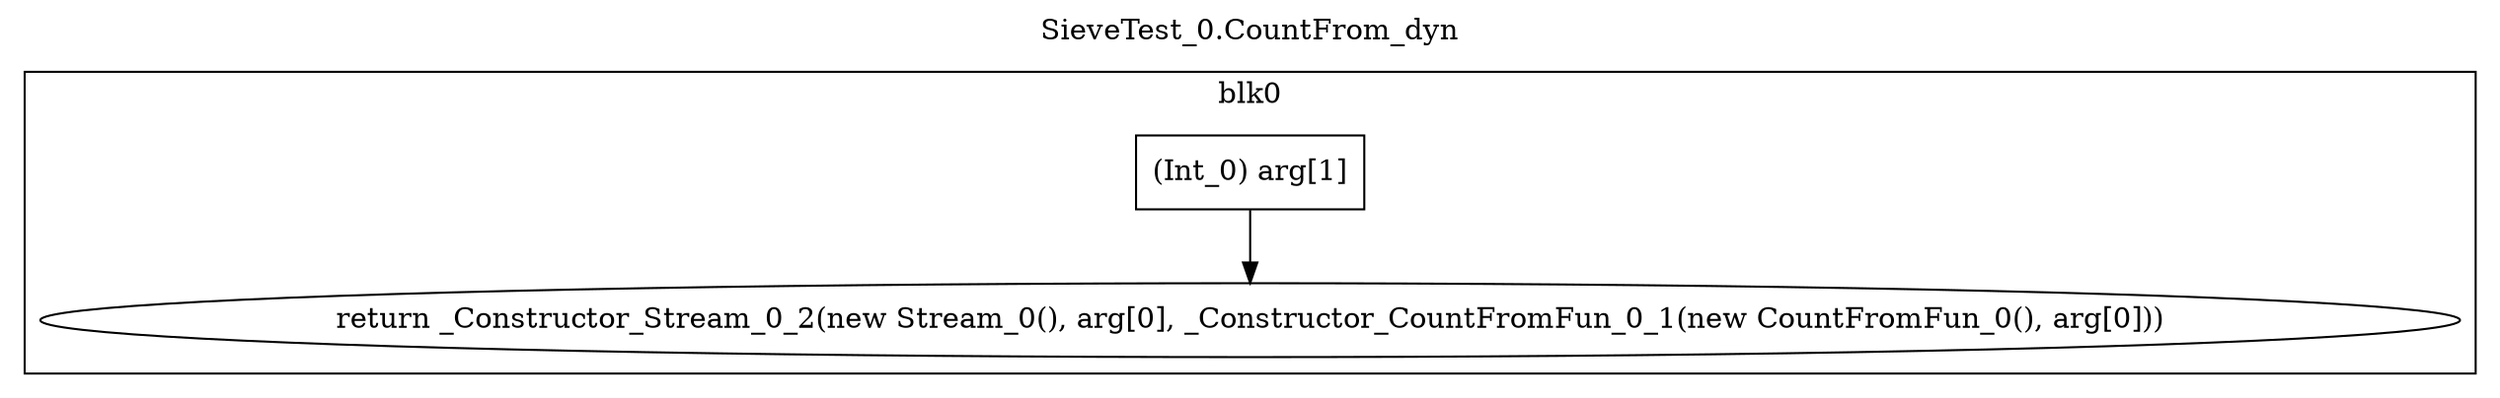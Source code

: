 digraph {
  rankdir=TB;
  b0_l0 -> b0_ret
  b0_l0 [label="(Int_0) arg[1]\n", shape=box]
  b0_ret [label="return _Constructor_Stream_0_2(new Stream_0(), arg[0], _Constructor_CountFromFun_0_1(new CountFromFun_0(), arg[0]))"]
  subgraph cluster_b0 {
    label = "blk0";
    b0_l0;
    b0_ret;
  }
  labelloc="t"
  label="SieveTest_0.CountFrom_dyn"
}